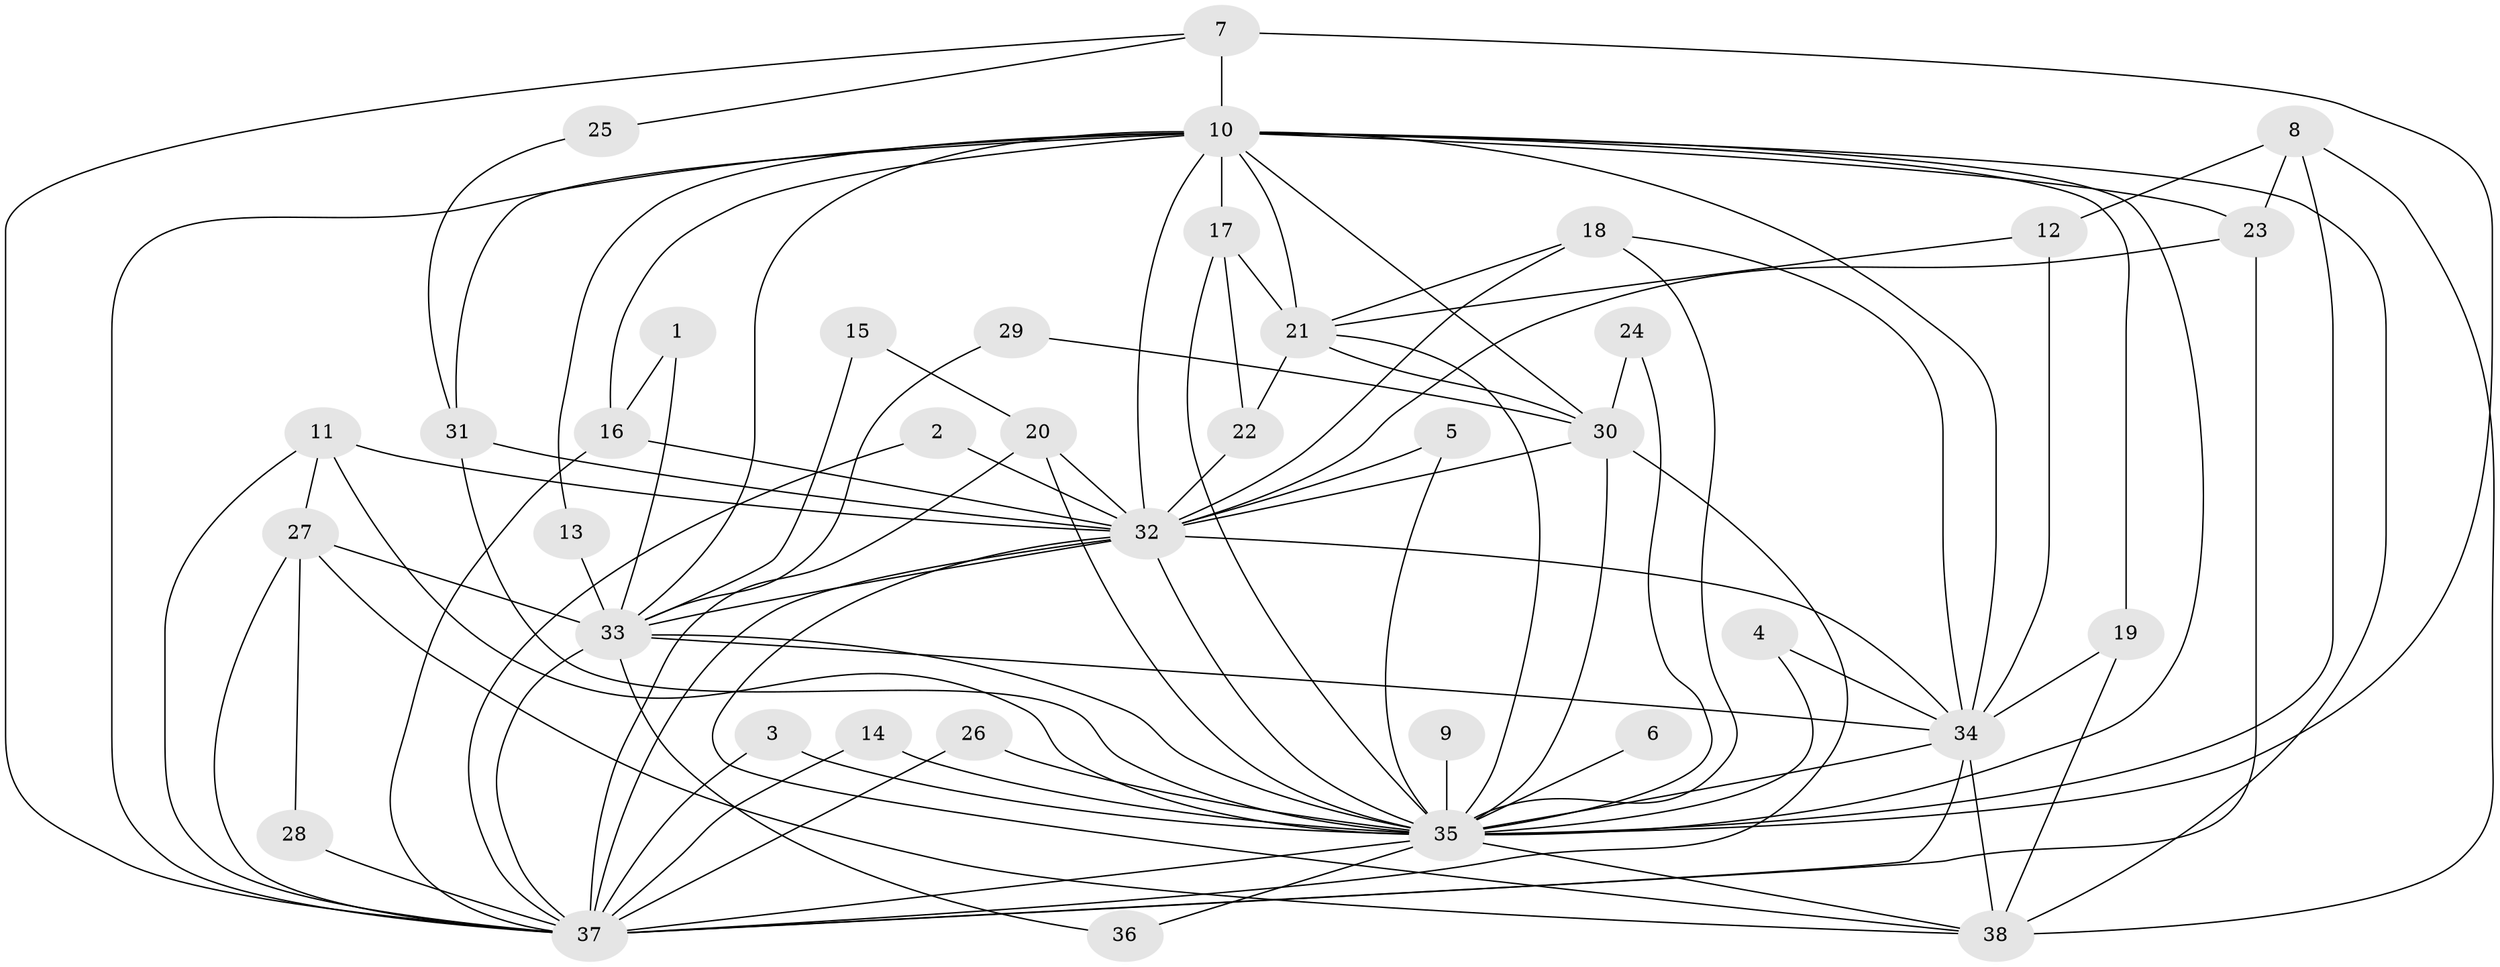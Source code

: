// original degree distribution, {18: 0.02631578947368421, 21: 0.013157894736842105, 14: 0.013157894736842105, 16: 0.02631578947368421, 20: 0.013157894736842105, 15: 0.013157894736842105, 25: 0.013157894736842105, 12: 0.013157894736842105, 5: 0.02631578947368421, 3: 0.11842105263157894, 4: 0.11842105263157894, 6: 0.02631578947368421, 2: 0.5657894736842105, 8: 0.013157894736842105}
// Generated by graph-tools (version 1.1) at 2025/49/03/09/25 03:49:30]
// undirected, 38 vertices, 97 edges
graph export_dot {
graph [start="1"]
  node [color=gray90,style=filled];
  1;
  2;
  3;
  4;
  5;
  6;
  7;
  8;
  9;
  10;
  11;
  12;
  13;
  14;
  15;
  16;
  17;
  18;
  19;
  20;
  21;
  22;
  23;
  24;
  25;
  26;
  27;
  28;
  29;
  30;
  31;
  32;
  33;
  34;
  35;
  36;
  37;
  38;
  1 -- 16 [weight=1.0];
  1 -- 33 [weight=1.0];
  2 -- 32 [weight=1.0];
  2 -- 37 [weight=1.0];
  3 -- 35 [weight=1.0];
  3 -- 37 [weight=1.0];
  4 -- 34 [weight=1.0];
  4 -- 35 [weight=1.0];
  5 -- 32 [weight=1.0];
  5 -- 35 [weight=1.0];
  6 -- 35 [weight=2.0];
  7 -- 10 [weight=1.0];
  7 -- 25 [weight=1.0];
  7 -- 35 [weight=2.0];
  7 -- 37 [weight=1.0];
  8 -- 12 [weight=1.0];
  8 -- 23 [weight=1.0];
  8 -- 35 [weight=1.0];
  8 -- 38 [weight=1.0];
  9 -- 35 [weight=2.0];
  10 -- 13 [weight=1.0];
  10 -- 16 [weight=1.0];
  10 -- 17 [weight=1.0];
  10 -- 19 [weight=1.0];
  10 -- 21 [weight=1.0];
  10 -- 23 [weight=1.0];
  10 -- 30 [weight=1.0];
  10 -- 31 [weight=1.0];
  10 -- 32 [weight=3.0];
  10 -- 33 [weight=1.0];
  10 -- 34 [weight=2.0];
  10 -- 35 [weight=2.0];
  10 -- 37 [weight=2.0];
  10 -- 38 [weight=1.0];
  11 -- 27 [weight=1.0];
  11 -- 32 [weight=1.0];
  11 -- 35 [weight=1.0];
  11 -- 37 [weight=1.0];
  12 -- 21 [weight=1.0];
  12 -- 34 [weight=1.0];
  13 -- 33 [weight=1.0];
  14 -- 35 [weight=1.0];
  14 -- 37 [weight=1.0];
  15 -- 20 [weight=1.0];
  15 -- 33 [weight=1.0];
  16 -- 32 [weight=1.0];
  16 -- 37 [weight=1.0];
  17 -- 21 [weight=1.0];
  17 -- 22 [weight=2.0];
  17 -- 35 [weight=1.0];
  18 -- 21 [weight=1.0];
  18 -- 32 [weight=1.0];
  18 -- 34 [weight=1.0];
  18 -- 35 [weight=1.0];
  19 -- 34 [weight=1.0];
  19 -- 38 [weight=1.0];
  20 -- 32 [weight=1.0];
  20 -- 35 [weight=1.0];
  20 -- 37 [weight=1.0];
  21 -- 22 [weight=1.0];
  21 -- 30 [weight=1.0];
  21 -- 35 [weight=2.0];
  22 -- 32 [weight=1.0];
  23 -- 32 [weight=1.0];
  23 -- 37 [weight=1.0];
  24 -- 30 [weight=1.0];
  24 -- 35 [weight=1.0];
  25 -- 31 [weight=1.0];
  26 -- 35 [weight=1.0];
  26 -- 37 [weight=1.0];
  27 -- 28 [weight=1.0];
  27 -- 33 [weight=1.0];
  27 -- 37 [weight=1.0];
  27 -- 38 [weight=1.0];
  28 -- 37 [weight=1.0];
  29 -- 30 [weight=1.0];
  29 -- 33 [weight=1.0];
  30 -- 32 [weight=1.0];
  30 -- 35 [weight=1.0];
  30 -- 37 [weight=1.0];
  31 -- 32 [weight=1.0];
  31 -- 35 [weight=2.0];
  32 -- 33 [weight=2.0];
  32 -- 34 [weight=4.0];
  32 -- 35 [weight=4.0];
  32 -- 37 [weight=5.0];
  32 -- 38 [weight=1.0];
  33 -- 34 [weight=2.0];
  33 -- 35 [weight=2.0];
  33 -- 36 [weight=1.0];
  33 -- 37 [weight=3.0];
  34 -- 35 [weight=6.0];
  34 -- 37 [weight=4.0];
  34 -- 38 [weight=1.0];
  35 -- 36 [weight=1.0];
  35 -- 37 [weight=4.0];
  35 -- 38 [weight=1.0];
}

